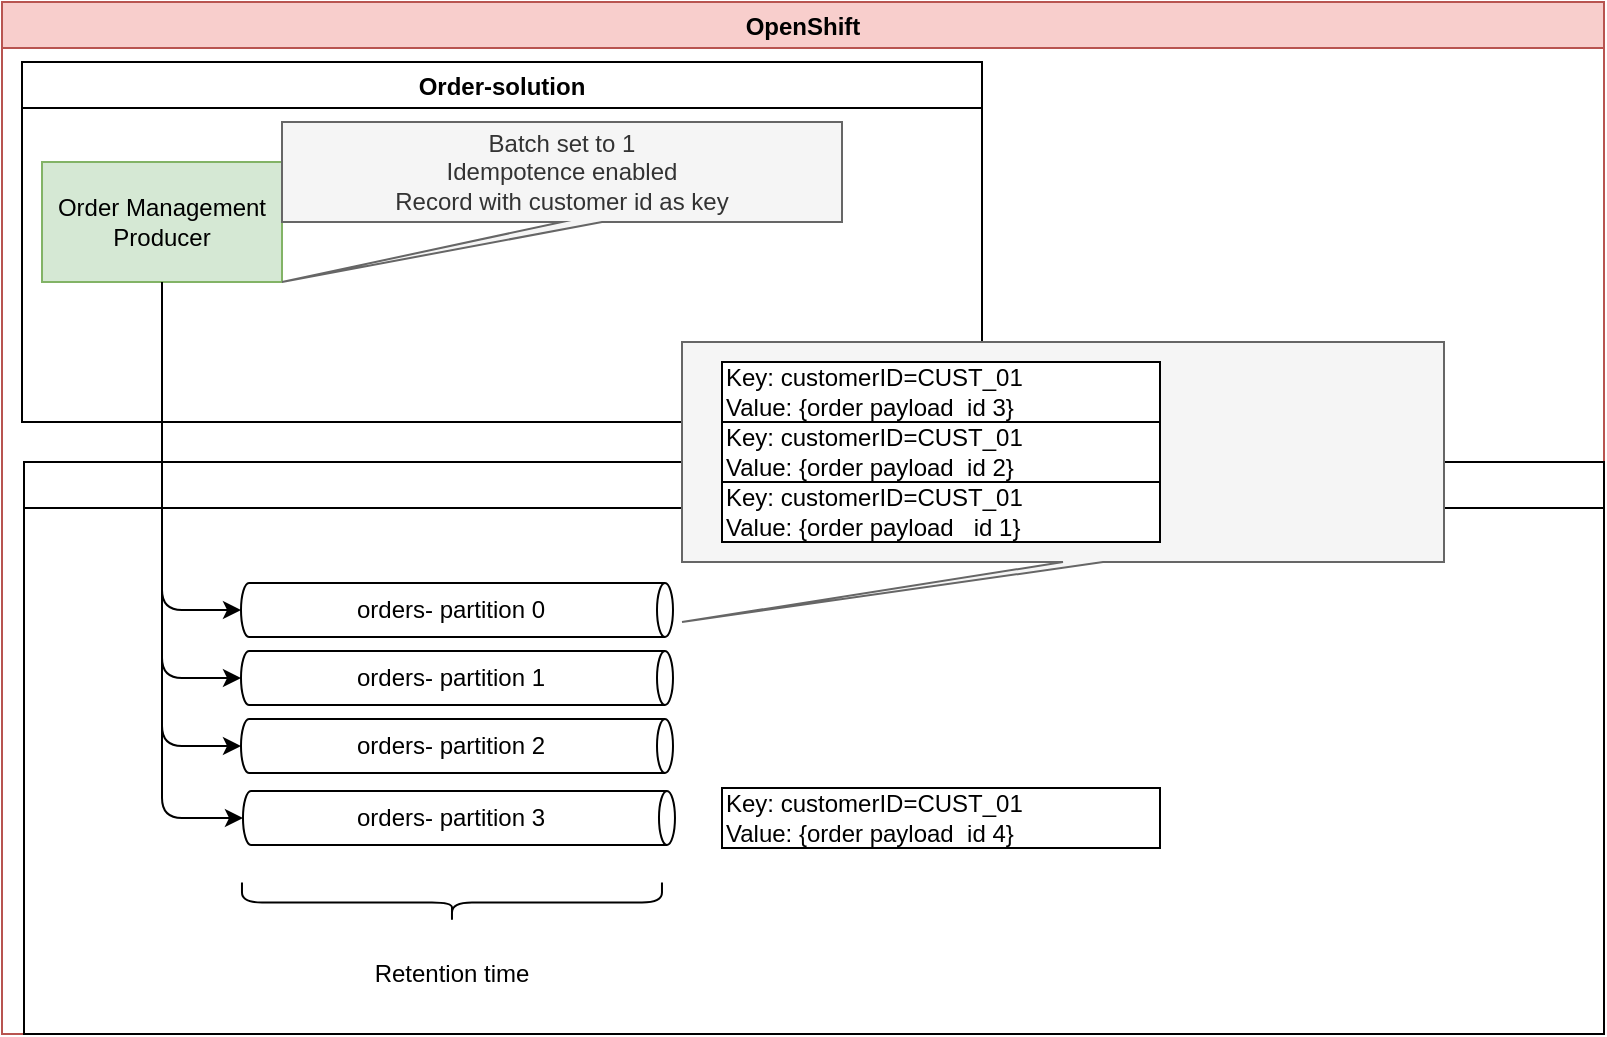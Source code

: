 <mxfile>
    <diagram id="rFmOCMcaIkLP6CqxaiLA" name="Page-1">
        <mxGraphModel dx="898" dy="526" grid="1" gridSize="10" guides="1" tooltips="1" connect="1" arrows="1" fold="1" page="1" pageScale="1" pageWidth="850" pageHeight="1100" math="0" shadow="0">
            <root>
                <mxCell id="0"/>
                <mxCell id="1" parent="0"/>
                <mxCell id="2" value="OpenShift" style="swimlane;fillColor=#f8cecc;strokeColor=#b85450;" parent="1" vertex="1">
                    <mxGeometry x="20" y="10" width="801" height="516" as="geometry"/>
                </mxCell>
                <mxCell id="3" value="Order-solution" style="swimlane;" parent="2" vertex="1">
                    <mxGeometry x="10" y="30" width="480" height="180" as="geometry"/>
                </mxCell>
                <mxCell id="4" value="Order Management Producer" style="rounded=0;whiteSpace=wrap;html=1;fillColor=#d5e8d4;strokeColor=#82b366;" parent="3" vertex="1">
                    <mxGeometry x="10" y="50" width="120" height="60" as="geometry"/>
                </mxCell>
                <mxCell id="33" value="Batch set to 1&lt;br&gt;Idempotence enabled&lt;br&gt;Record with customer id as key" style="shape=callout;whiteSpace=wrap;html=1;perimeter=calloutPerimeter;fillColor=#f5f5f5;fontColor=#333333;strokeColor=#666666;position2=0;" parent="3" vertex="1">
                    <mxGeometry x="130" y="30" width="280" height="80" as="geometry"/>
                </mxCell>
                <mxCell id="10" value="event-streams cluster" style="swimlane;verticalAlign=middle;textDirection=ltr;horizontal=1;" parent="2" vertex="1">
                    <mxGeometry x="11" y="230" width="790" height="286" as="geometry">
                        <mxRectangle x="11" y="320" width="160" height="23" as="alternateBounds"/>
                    </mxGeometry>
                </mxCell>
                <mxCell id="19" value="orders- partition 0&lt;br&gt;" style="shape=cylinder3;whiteSpace=wrap;html=1;boundedLbl=1;backgroundOutline=1;size=4;rotation=90;align=center;horizontal=0;" parent="10" vertex="1">
                    <mxGeometry x="203" y="-34" width="27" height="216" as="geometry"/>
                </mxCell>
                <mxCell id="26" value="orders- partition 2" style="shape=cylinder3;whiteSpace=wrap;html=1;boundedLbl=1;backgroundOutline=1;size=4;rotation=90;align=center;horizontal=0;" parent="10" vertex="1">
                    <mxGeometry x="203" y="34" width="27" height="216" as="geometry"/>
                </mxCell>
                <mxCell id="25" value="orders- partition 1" style="shape=cylinder3;whiteSpace=wrap;html=1;boundedLbl=1;backgroundOutline=1;size=4;rotation=90;align=center;horizontal=0;" parent="10" vertex="1">
                    <mxGeometry x="203" width="27" height="216" as="geometry"/>
                </mxCell>
                <mxCell id="31" value="" style="shape=callout;whiteSpace=wrap;html=1;perimeter=calloutPerimeter;position2=0;fillColor=#f5f5f5;fontColor=#333333;strokeColor=#666666;" parent="10" vertex="1">
                    <mxGeometry x="329" y="-60" width="381" height="140" as="geometry"/>
                </mxCell>
                <mxCell id="29" value="Key: customerID=CUST_01&lt;br&gt;Value: {order payload&amp;nbsp; id 2}" style="rounded=0;whiteSpace=wrap;html=1;align=left;" parent="10" vertex="1">
                    <mxGeometry x="349" y="-20" width="219" height="30" as="geometry"/>
                </mxCell>
                <mxCell id="30" value="Key: customerID=CUST_01&lt;br&gt;Value: {order payload&amp;nbsp; &amp;nbsp;id 1}" style="rounded=0;whiteSpace=wrap;html=1;align=left;" parent="10" vertex="1">
                    <mxGeometry x="349" y="10" width="219" height="30" as="geometry"/>
                </mxCell>
                <mxCell id="32" value="Key: customerID=CUST_01&lt;br&gt;Value: {order payload&amp;nbsp; id 3}" style="rounded=0;whiteSpace=wrap;html=1;align=left;" parent="10" vertex="1">
                    <mxGeometry x="349" y="-50" width="219" height="30" as="geometry"/>
                </mxCell>
                <mxCell id="34" value="" style="shape=curlyBracket;whiteSpace=wrap;html=1;rounded=1;flipH=1;rotation=90;" parent="10" vertex="1">
                    <mxGeometry x="203.99" y="115.21" width="20" height="210" as="geometry"/>
                </mxCell>
                <mxCell id="36" value="Retention time" style="text;html=1;strokeColor=none;fillColor=none;align=center;verticalAlign=middle;whiteSpace=wrap;rounded=0;" parent="10" vertex="1">
                    <mxGeometry x="153.99" y="241" width="120" height="30" as="geometry"/>
                </mxCell>
                <mxCell id="37" value="orders- partition 3" style="shape=cylinder3;whiteSpace=wrap;html=1;boundedLbl=1;backgroundOutline=1;size=4;rotation=90;align=center;horizontal=0;" vertex="1" parent="10">
                    <mxGeometry x="203.99" y="70" width="27" height="216" as="geometry"/>
                </mxCell>
                <mxCell id="39" value="Key: customerID=CUST_01&lt;br&gt;Value: {order payload&amp;nbsp; id 4}" style="rounded=0;whiteSpace=wrap;html=1;align=left;" vertex="1" parent="10">
                    <mxGeometry x="349" y="163" width="219" height="30" as="geometry"/>
                </mxCell>
                <mxCell id="21" style="edgeStyle=orthogonalEdgeStyle;html=1;entryX=0.5;entryY=1;entryDx=0;entryDy=0;entryPerimeter=0;" parent="2" source="4" target="19" edge="1">
                    <mxGeometry relative="1" as="geometry"/>
                </mxCell>
                <mxCell id="27" style="edgeStyle=orthogonalEdgeStyle;html=1;entryX=0.5;entryY=1;entryDx=0;entryDy=0;entryPerimeter=0;exitX=0.5;exitY=1;exitDx=0;exitDy=0;" parent="2" source="4" target="25" edge="1">
                    <mxGeometry relative="1" as="geometry">
                        <mxPoint x="90" y="150" as="sourcePoint"/>
                        <mxPoint x="129.5" y="314" as="targetPoint"/>
                    </mxGeometry>
                </mxCell>
                <mxCell id="28" style="edgeStyle=orthogonalEdgeStyle;html=1;entryX=0.5;entryY=1;entryDx=0;entryDy=0;entryPerimeter=0;exitX=0.5;exitY=1;exitDx=0;exitDy=0;" parent="2" source="4" target="26" edge="1">
                    <mxGeometry relative="1" as="geometry">
                        <mxPoint x="90" y="150" as="sourcePoint"/>
                        <mxPoint x="129.5" y="348" as="targetPoint"/>
                    </mxGeometry>
                </mxCell>
                <mxCell id="38" style="edgeStyle=orthogonalEdgeStyle;html=1;entryX=0.5;entryY=1;entryDx=0;entryDy=0;entryPerimeter=0;exitX=0.5;exitY=1;exitDx=0;exitDy=0;" edge="1" parent="2" source="4" target="37">
                    <mxGeometry relative="1" as="geometry">
                        <mxPoint x="90" y="150" as="sourcePoint"/>
                        <mxPoint x="129.5" y="382" as="targetPoint"/>
                    </mxGeometry>
                </mxCell>
            </root>
        </mxGraphModel>
    </diagram>
</mxfile>